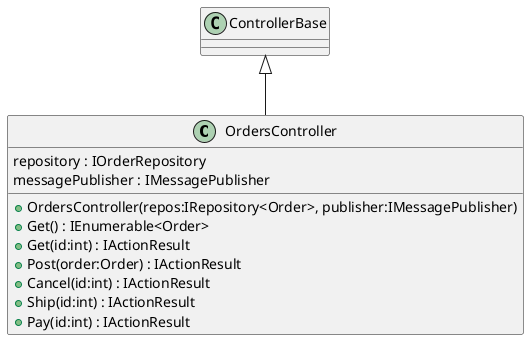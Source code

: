 @startuml
class OrdersController {
    repository : IOrderRepository
    messagePublisher : IMessagePublisher
    + OrdersController(repos:IRepository<Order>, publisher:IMessagePublisher)
    + Get() : IEnumerable<Order>
    + Get(id:int) : IActionResult
    + Post(order:Order) : IActionResult
    + Cancel(id:int) : IActionResult
    + Ship(id:int) : IActionResult
    + Pay(id:int) : IActionResult
}
ControllerBase <|-- OrdersController
@enduml
